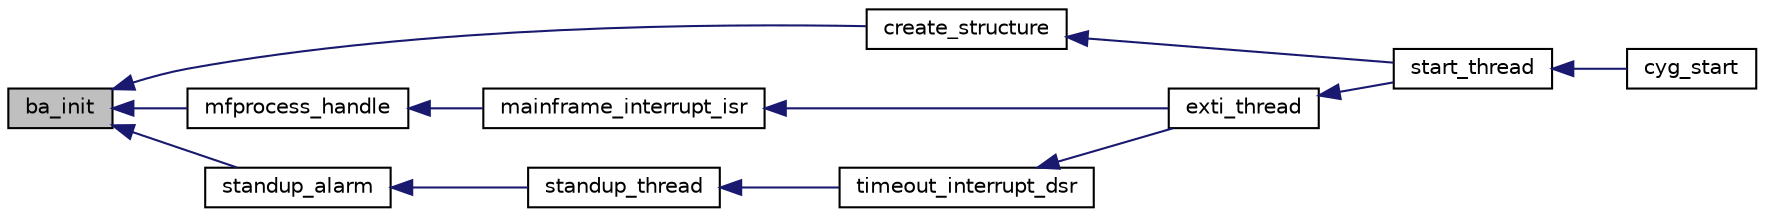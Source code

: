 digraph "ba_init"
{
  edge [fontname="Helvetica",fontsize="10",labelfontname="Helvetica",labelfontsize="10"];
  node [fontname="Helvetica",fontsize="10",shape=record];
  rankdir="LR";
  Node1 [label="ba_init",height=0.2,width=0.4,color="black", fillcolor="grey75", style="filled" fontcolor="black"];
  Node1 -> Node2 [dir="back",color="midnightblue",fontsize="10",style="solid",fontname="Helvetica"];
  Node2 [label="create_structure",height=0.2,width=0.4,color="black", fillcolor="white", style="filled",URL="$init_8h.html#a76b2dff9ed65cafb66fc9e15bde5b032"];
  Node2 -> Node3 [dir="back",color="midnightblue",fontsize="10",style="solid",fontname="Helvetica"];
  Node3 [label="start_thread",height=0.2,width=0.4,color="black", fillcolor="white", style="filled",URL="$main_8h.html#aca8521e252bce29709dc6950c0ed9f5a"];
  Node3 -> Node4 [dir="back",color="midnightblue",fontsize="10",style="solid",fontname="Helvetica"];
  Node4 [label="cyg_start",height=0.2,width=0.4,color="black", fillcolor="white", style="filled",URL="$main_8h.html#a609ae72f6fd7f833796fd46c7e6cbcd1"];
  Node1 -> Node5 [dir="back",color="midnightblue",fontsize="10",style="solid",fontname="Helvetica"];
  Node5 [label="mfprocess_handle",height=0.2,width=0.4,color="black", fillcolor="white", style="filled",URL="$intr_8h.html#ab584a16083147d1ba0a6313eb9724efe"];
  Node5 -> Node6 [dir="back",color="midnightblue",fontsize="10",style="solid",fontname="Helvetica"];
  Node6 [label="mainframe_interrupt_isr",height=0.2,width=0.4,color="black", fillcolor="white", style="filled",URL="$intr_8h.html#ae2564c163a8bfeb59cee6db969ed9bb3"];
  Node6 -> Node7 [dir="back",color="midnightblue",fontsize="10",style="solid",fontname="Helvetica"];
  Node7 [label="exti_thread",height=0.2,width=0.4,color="black", fillcolor="white", style="filled",URL="$main_8h.html#ab258d7e522013e1c90ecd1f5533c652b"];
  Node7 -> Node3 [dir="back",color="midnightblue",fontsize="10",style="solid",fontname="Helvetica"];
  Node1 -> Node8 [dir="back",color="midnightblue",fontsize="10",style="solid",fontname="Helvetica"];
  Node8 [label="standup_alarm",height=0.2,width=0.4,color="black", fillcolor="white", style="filled",URL="$intr_8h.html#a96bbb9097dfbb9f41ab925a781070d40"];
  Node8 -> Node9 [dir="back",color="midnightblue",fontsize="10",style="solid",fontname="Helvetica"];
  Node9 [label="standup_thread",height=0.2,width=0.4,color="black", fillcolor="white", style="filled",URL="$intr_8h.html#a86342cadd197ff09c08ab8d24e037ab4"];
  Node9 -> Node10 [dir="back",color="midnightblue",fontsize="10",style="solid",fontname="Helvetica"];
  Node10 [label="timeout_interrupt_dsr",height=0.2,width=0.4,color="black", fillcolor="white", style="filled",URL="$intr_8h.html#a6f406ab9b036c3961afa8d4231cb39b9"];
  Node10 -> Node7 [dir="back",color="midnightblue",fontsize="10",style="solid",fontname="Helvetica"];
}
